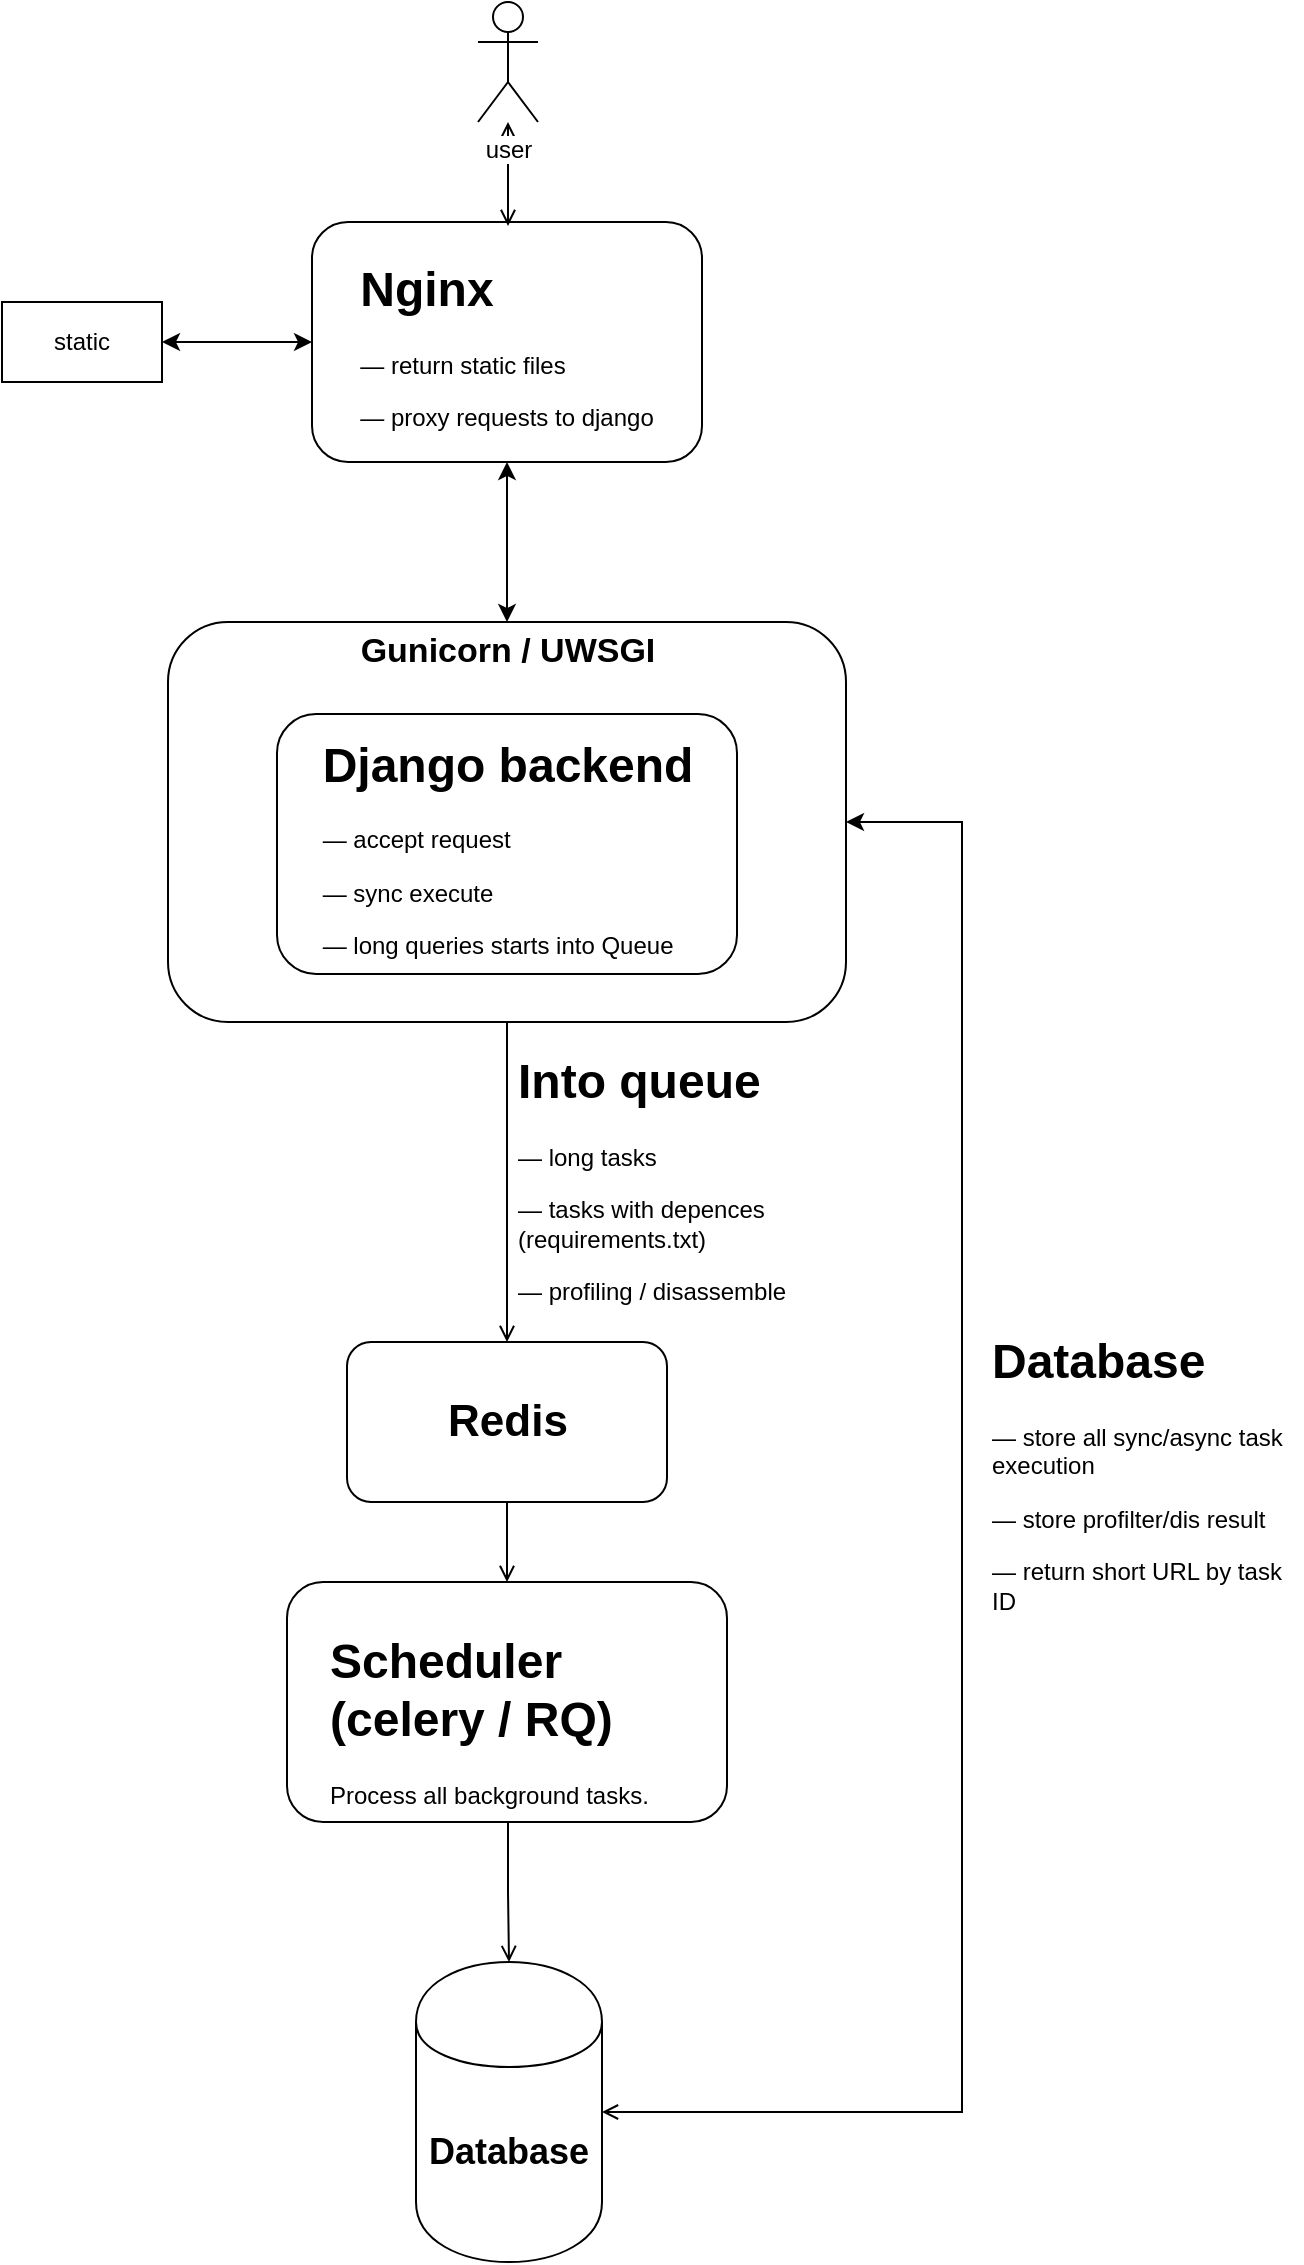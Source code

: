 <mxfile version="10.7.7" type="device"><diagram id="5K0luGIN-KPcvmjs-j1x" name="Page-1"><mxGraphModel dx="833" dy="840" grid="1" gridSize="10" guides="1" tooltips="1" connect="1" arrows="1" fold="1" page="1" pageScale="1" pageWidth="827" pageHeight="1169" math="0" shadow="0"><root><mxCell id="0"/><mxCell id="1" parent="0"/><mxCell id="ZGmBtnLFprZXg9GEdcXO-1" value="&lt;h1 align=&quot;left&quot;&gt;&lt;font&gt;Nginx&lt;br&gt;&lt;/font&gt;&lt;/h1&gt;&lt;p align=&quot;left&quot;&gt;&lt;font&gt;— return static files&lt;br&gt;&lt;/font&gt;&lt;/p&gt;&lt;p align=&quot;left&quot;&gt;&lt;font&gt;— proxy requests to django &lt;br&gt;&lt;/font&gt;&lt;/p&gt;" style="rounded=1;whiteSpace=wrap;html=1;" vertex="1" parent="1"><mxGeometry x="315" y="120" width="195" height="120" as="geometry"/></mxCell><mxCell id="ZGmBtnLFprZXg9GEdcXO-3" value="" style="edgeStyle=orthogonalEdgeStyle;rounded=0;orthogonalLoop=1;jettySize=auto;html=1;startArrow=open;startFill=0;endArrow=open;endFill=0;" edge="1" parent="1" source="ZGmBtnLFprZXg9GEdcXO-2"><mxGeometry relative="1" as="geometry"><mxPoint x="413" y="122" as="targetPoint"/><Array as="points"><mxPoint x="413" y="122"/></Array></mxGeometry></mxCell><mxCell id="ZGmBtnLFprZXg9GEdcXO-2" value="user" style="shape=umlActor;verticalLabelPosition=bottom;labelBackgroundColor=#ffffff;verticalAlign=top;html=1;outlineConnect=0;" vertex="1" parent="1"><mxGeometry x="398" y="10" width="30" height="60" as="geometry"/></mxCell><mxCell id="ZGmBtnLFprZXg9GEdcXO-7" value="&lt;div&gt;static&lt;/div&gt;" style="rounded=0;whiteSpace=wrap;html=1;" vertex="1" parent="1"><mxGeometry x="160" y="160" width="80" height="40" as="geometry"/></mxCell><mxCell id="ZGmBtnLFprZXg9GEdcXO-8" value="" style="endArrow=classic;startArrow=classic;html=1;exitX=1;exitY=0.5;exitDx=0;exitDy=0;entryX=0;entryY=0.5;entryDx=0;entryDy=0;" edge="1" parent="1" source="ZGmBtnLFprZXg9GEdcXO-7" target="ZGmBtnLFprZXg9GEdcXO-1"><mxGeometry width="50" height="50" relative="1" as="geometry"><mxPoint x="230" y="270" as="sourcePoint"/><mxPoint x="280" y="220" as="targetPoint"/></mxGeometry></mxCell><mxCell id="ZGmBtnLFprZXg9GEdcXO-9" value="&lt;h1 align=&quot;left&quot;&gt;&lt;font&gt;Django backend&lt;br&gt;&lt;/font&gt;&lt;/h1&gt;&lt;p align=&quot;left&quot;&gt;&lt;font&gt;— accept request&lt;/font&gt;&lt;/p&gt;&lt;p align=&quot;left&quot;&gt;&lt;font&gt;— sync execute &lt;br&gt;&lt;/font&gt;&lt;/p&gt;&lt;p align=&quot;left&quot;&gt;&lt;font&gt;&lt;font&gt;— long queries starts into Queue&lt;/font&gt;&lt;br&gt;&lt;/font&gt;&lt;/p&gt;" style="rounded=1;whiteSpace=wrap;html=1;" vertex="1" parent="1"><mxGeometry x="297.5" y="366" width="230" height="130" as="geometry"/></mxCell><mxCell id="ZGmBtnLFprZXg9GEdcXO-18" style="edgeStyle=orthogonalEdgeStyle;rounded=0;orthogonalLoop=1;jettySize=auto;html=1;exitX=0.5;exitY=1;exitDx=0;exitDy=0;entryX=0.5;entryY=0;entryDx=0;entryDy=0;startArrow=none;startFill=0;endArrow=open;endFill=0;" edge="1" parent="1" source="ZGmBtnLFprZXg9GEdcXO-12" target="ZGmBtnLFprZXg9GEdcXO-17"><mxGeometry relative="1" as="geometry"/></mxCell><mxCell id="ZGmBtnLFprZXg9GEdcXO-27" style="edgeStyle=orthogonalEdgeStyle;rounded=0;orthogonalLoop=1;jettySize=auto;html=1;exitX=1;exitY=0.5;exitDx=0;exitDy=0;entryX=1;entryY=0.5;entryDx=0;entryDy=0;startArrow=classic;startFill=1;endArrow=open;endFill=0;" edge="1" parent="1" source="ZGmBtnLFprZXg9GEdcXO-12" target="ZGmBtnLFprZXg9GEdcXO-25"><mxGeometry relative="1" as="geometry"><Array as="points"><mxPoint x="640" y="420"/><mxPoint x="640" y="1065"/></Array></mxGeometry></mxCell><mxCell id="ZGmBtnLFprZXg9GEdcXO-12" value="" style="rounded=1;whiteSpace=wrap;html=1;fillColor=none;" vertex="1" parent="1"><mxGeometry x="243" y="320" width="339" height="200" as="geometry"/></mxCell><mxCell id="ZGmBtnLFprZXg9GEdcXO-13" value="&lt;b&gt;&lt;font style=&quot;font-size: 17px&quot;&gt;Gunicorn / UWSGI&lt;/font&gt;&lt;/b&gt;" style="text;html=1;strokeColor=none;fillColor=none;align=center;verticalAlign=middle;whiteSpace=wrap;rounded=0;" vertex="1" parent="1"><mxGeometry x="296.5" y="320" width="232" height="30" as="geometry"/></mxCell><mxCell id="ZGmBtnLFprZXg9GEdcXO-14" value="" style="endArrow=classic;html=1;exitX=0.5;exitY=1;exitDx=0;exitDy=0;entryX=0.5;entryY=0;entryDx=0;entryDy=0;startArrow=classic;startFill=1;" edge="1" parent="1" source="ZGmBtnLFprZXg9GEdcXO-1" target="ZGmBtnLFprZXg9GEdcXO-13"><mxGeometry width="50" height="50" relative="1" as="geometry"><mxPoint x="160" y="590" as="sourcePoint"/><mxPoint x="417" y="290" as="targetPoint"/></mxGeometry></mxCell><mxCell id="ZGmBtnLFprZXg9GEdcXO-23" style="edgeStyle=orthogonalEdgeStyle;rounded=0;orthogonalLoop=1;jettySize=auto;html=1;exitX=0.5;exitY=1;exitDx=0;exitDy=0;entryX=0.5;entryY=0;entryDx=0;entryDy=0;startArrow=none;startFill=0;endArrow=open;endFill=0;" edge="1" parent="1" source="ZGmBtnLFprZXg9GEdcXO-17" target="ZGmBtnLFprZXg9GEdcXO-20"><mxGeometry relative="1" as="geometry"/></mxCell><mxCell id="ZGmBtnLFprZXg9GEdcXO-17" value="&lt;b&gt;&lt;font style=&quot;font-size: 22px&quot;&gt;Redis&lt;/font&gt;&lt;/b&gt;" style="rounded=1;whiteSpace=wrap;html=1;fillColor=none;" vertex="1" parent="1"><mxGeometry x="332.5" y="680" width="160" height="80" as="geometry"/></mxCell><mxCell id="ZGmBtnLFprZXg9GEdcXO-19" value="&lt;h1&gt;Into queue&lt;/h1&gt;&lt;p&gt;— long tasks&lt;/p&gt;&lt;p&gt;— tasks with depences (requirements.txt)&lt;/p&gt;&lt;p&gt;— profiling / disassemble&lt;br&gt;&lt;/p&gt;" style="text;html=1;strokeColor=none;fillColor=none;spacing=5;spacingTop=-20;whiteSpace=wrap;overflow=hidden;rounded=0;" vertex="1" parent="1"><mxGeometry x="412.5" y="530" width="190" height="140" as="geometry"/></mxCell><mxCell id="ZGmBtnLFprZXg9GEdcXO-20" value="" style="rounded=1;whiteSpace=wrap;html=1;fillColor=none;" vertex="1" parent="1"><mxGeometry x="302.5" y="800" width="220" height="120" as="geometry"/></mxCell><mxCell id="ZGmBtnLFprZXg9GEdcXO-26" style="edgeStyle=orthogonalEdgeStyle;rounded=0;orthogonalLoop=1;jettySize=auto;html=1;exitX=0.5;exitY=1;exitDx=0;exitDy=0;entryX=0.5;entryY=0;entryDx=0;entryDy=0;startArrow=none;startFill=0;endArrow=open;endFill=0;" edge="1" parent="1" source="ZGmBtnLFprZXg9GEdcXO-22" target="ZGmBtnLFprZXg9GEdcXO-25"><mxGeometry relative="1" as="geometry"/></mxCell><mxCell id="ZGmBtnLFprZXg9GEdcXO-22" value="&lt;h1&gt;Scheduler (celery / RQ)&lt;br&gt;&lt;/h1&gt;&lt;p&gt;Process all background tasks.&lt;br&gt;&lt;/p&gt;" style="text;html=1;strokeColor=none;fillColor=none;spacing=5;spacingTop=-20;whiteSpace=wrap;overflow=hidden;rounded=0;" vertex="1" parent="1"><mxGeometry x="319" y="820" width="188" height="100" as="geometry"/></mxCell><mxCell id="ZGmBtnLFprZXg9GEdcXO-25" value="&lt;b&gt;&lt;font style=&quot;font-size: 18px&quot;&gt;Database&lt;/font&gt;&lt;/b&gt;" style="shape=cylinder;whiteSpace=wrap;html=1;boundedLbl=1;backgroundOutline=1;fillColor=none;" vertex="1" parent="1"><mxGeometry x="367" y="990" width="93" height="150" as="geometry"/></mxCell><mxCell id="ZGmBtnLFprZXg9GEdcXO-28" value="&lt;h1&gt;Database&lt;/h1&gt;&lt;p&gt;— store all sync/async task execution&lt;br&gt;&lt;/p&gt;&lt;p&gt;— store profilter/dis result&lt;/p&gt;&lt;p&gt;— return short URL by task ID&lt;br&gt;&lt;/p&gt;" style="text;html=1;strokeColor=none;fillColor=none;spacing=5;spacingTop=-20;whiteSpace=wrap;overflow=hidden;rounded=0;" vertex="1" parent="1"><mxGeometry x="650" y="670" width="160" height="150" as="geometry"/></mxCell></root></mxGraphModel></diagram></mxfile>
